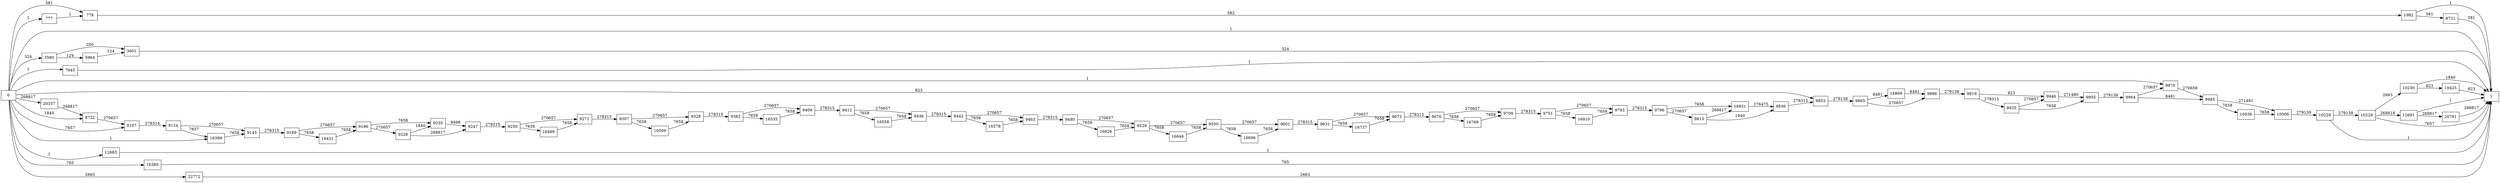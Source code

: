 digraph {
	graph [rankdir=LR]
	node [shape=rectangle]
	777 -> 778 [label=1]
	778 -> 1982 [label=582]
	1982 -> 1 [label=1]
	1982 -> 8721 [label=581]
	3580 -> 3601 [label=200]
	3580 -> 5964 [label=124]
	3601 -> 1 [label=324]
	5964 -> 3601 [label=124]
	7945 -> 1 [label=1]
	8721 -> 1 [label=581]
	8722 -> 9107 [label=270657]
	9107 -> 9124 [label=278314]
	9124 -> 9145 [label=270657]
	9124 -> 16389 [label=7657]
	9145 -> 9169 [label=278315]
	9169 -> 9196 [label=270657]
	9169 -> 16431 [label=7658]
	9196 -> 9226 [label=270657]
	9196 -> 9235 [label=7658]
	9226 -> 9235 [label=1840]
	9226 -> 9247 [label=268817]
	9235 -> 9247 [label=9498]
	9247 -> 9250 [label=278315]
	9250 -> 9271 [label=270657]
	9250 -> 16489 [label=7658]
	9271 -> 9307 [label=278315]
	9307 -> 9328 [label=270657]
	9307 -> 16509 [label=7658]
	9328 -> 9382 [label=278315]
	9382 -> 9409 [label=270657]
	9382 -> 16535 [label=7658]
	9409 -> 9412 [label=278315]
	9412 -> 9436 [label=270657]
	9412 -> 16558 [label=7658]
	9436 -> 9442 [label=278315]
	9442 -> 9463 [label=270657]
	9442 -> 16578 [label=7658]
	9463 -> 9480 [label=278315]
	9480 -> 9529 [label=270657]
	9480 -> 16626 [label=7658]
	9529 -> 9550 [label=270657]
	9529 -> 16646 [label=7658]
	9550 -> 9601 [label=270657]
	9550 -> 16696 [label=7658]
	9601 -> 9631 [label=278315]
	9631 -> 9673 [label=270657]
	9631 -> 16737 [label=7658]
	9673 -> 9676 [label=278315]
	9676 -> 9709 [label=270657]
	9676 -> 16769 [label=7658]
	9709 -> 9751 [label=278315]
	9751 -> 9793 [label=270657]
	9751 -> 16810 [label=7658]
	9793 -> 9796 [label=278315]
	9796 -> 9815 [label=270657]
	9796 -> 16831 [label=7658]
	9815 -> 9836 [label=1840]
	9815 -> 16831 [label=268817]
	9836 -> 9853 [label=278315]
	9853 -> 9865 [label=279138]
	9865 -> 9886 [label=270657]
	9865 -> 16869 [label=8481]
	9886 -> 9919 [label=279138]
	9919 -> 9925 [label=278315]
	9919 -> 9946 [label=823]
	9925 -> 9946 [label=270657]
	9925 -> 9955 [label=7658]
	9946 -> 9955 [label=271480]
	9955 -> 9964 [label=279138]
	9964 -> 9970 [label=270657]
	9964 -> 9985 [label=8481]
	9970 -> 9985 [label=270658]
	9985 -> 10006 [label=271481]
	9985 -> 16938 [label=7658]
	10006 -> 10228 [label=279139]
	10228 -> 10229 [label=279138]
	10228 -> 1 [label=1]
	10229 -> 10230 [label=2663]
	10229 -> 12691 [label=268818]
	10229 -> 1 [label=7657]
	10230 -> 1 [label=1840]
	10230 -> 19425 [label=823]
	12683 -> 1 [label=1]
	12691 -> 1 [label=1]
	12691 -> 20791 [label=268817]
	16385 -> 1 [label=765]
	16389 -> 9145 [label=7658]
	16431 -> 9196 [label=7658]
	16489 -> 9271 [label=7658]
	16509 -> 9328 [label=7658]
	16535 -> 9409 [label=7658]
	16558 -> 9436 [label=7658]
	16578 -> 9463 [label=7658]
	16626 -> 9529 [label=7658]
	16646 -> 9550 [label=7658]
	16696 -> 9601 [label=7658]
	16737 -> 9673 [label=7658]
	16769 -> 9709 [label=7658]
	16810 -> 9793 [label=7658]
	16831 -> 9836 [label=276475]
	16869 -> 9886 [label=8481]
	16938 -> 10006 [label=7658]
	19425 -> 1 [label=823]
	20357 -> 8722 [label=268817]
	20791 -> 1 [label=268817]
	22772 -> 1 [label=2663]
	0 -> 778 [label=581]
	0 -> 8722 [label=1840]
	0 -> 9970 [label=1]
	0 -> 9107 [label=7657]
	0 -> 9853 [label=823]
	0 -> 16389 [label=1]
	0 -> 777 [label=1]
	0 -> 3580 [label=324]
	0 -> 1 [label=1]
	0 -> 7945 [label=1]
	0 -> 12683 [label=1]
	0 -> 16385 [label=765]
	0 -> 20357 [label=268817]
	0 -> 22772 [label=2663]
}
